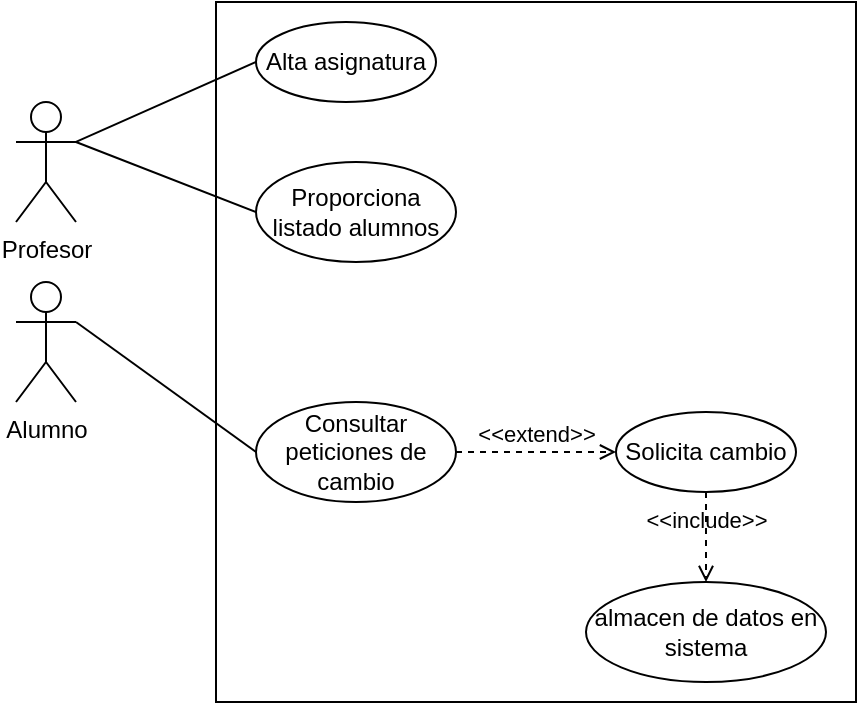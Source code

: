 <mxfile version="21.6.1" type="device">
  <diagram name="Página-1" id="5p9TO1ZfyU_4jH9iifqT">
    <mxGraphModel dx="768" dy="452" grid="1" gridSize="10" guides="1" tooltips="1" connect="1" arrows="1" fold="1" page="1" pageScale="1" pageWidth="1169" pageHeight="827" math="0" shadow="0">
      <root>
        <mxCell id="0" />
        <mxCell id="1" parent="0" />
        <mxCell id="-d_oSVkpyH_DjCcFMIdh-15" value="" style="rounded=0;whiteSpace=wrap;html=1;" vertex="1" parent="1">
          <mxGeometry x="300" y="30" width="320" height="350" as="geometry" />
        </mxCell>
        <mxCell id="-d_oSVkpyH_DjCcFMIdh-1" value="Profesor" style="shape=umlActor;verticalLabelPosition=bottom;verticalAlign=top;html=1;outlineConnect=0;" vertex="1" parent="1">
          <mxGeometry x="200" y="80" width="30" height="60" as="geometry" />
        </mxCell>
        <mxCell id="-d_oSVkpyH_DjCcFMIdh-4" value="Alumno" style="shape=umlActor;verticalLabelPosition=bottom;verticalAlign=top;html=1;outlineConnect=0;" vertex="1" parent="1">
          <mxGeometry x="200" y="170" width="30" height="60" as="geometry" />
        </mxCell>
        <mxCell id="-d_oSVkpyH_DjCcFMIdh-5" value="Alta asignatura" style="ellipse;whiteSpace=wrap;html=1;" vertex="1" parent="1">
          <mxGeometry x="320" y="40" width="90" height="40" as="geometry" />
        </mxCell>
        <mxCell id="-d_oSVkpyH_DjCcFMIdh-6" value="Proporciona listado alumnos" style="ellipse;whiteSpace=wrap;html=1;" vertex="1" parent="1">
          <mxGeometry x="320" y="110" width="100" height="50" as="geometry" />
        </mxCell>
        <mxCell id="-d_oSVkpyH_DjCcFMIdh-7" value="Solicita cambio" style="ellipse;whiteSpace=wrap;html=1;" vertex="1" parent="1">
          <mxGeometry x="500" y="235" width="90" height="40" as="geometry" />
        </mxCell>
        <mxCell id="-d_oSVkpyH_DjCcFMIdh-8" value="almacen de datos en sistema" style="ellipse;whiteSpace=wrap;html=1;" vertex="1" parent="1">
          <mxGeometry x="485" y="320" width="120" height="50" as="geometry" />
        </mxCell>
        <mxCell id="-d_oSVkpyH_DjCcFMIdh-9" value="" style="endArrow=none;html=1;rounded=0;exitX=1;exitY=0.333;exitDx=0;exitDy=0;exitPerimeter=0;entryX=0;entryY=0.5;entryDx=0;entryDy=0;" edge="1" parent="1" source="-d_oSVkpyH_DjCcFMIdh-1" target="-d_oSVkpyH_DjCcFMIdh-5">
          <mxGeometry width="50" height="50" relative="1" as="geometry">
            <mxPoint x="370" y="180" as="sourcePoint" />
            <mxPoint x="420" y="130" as="targetPoint" />
          </mxGeometry>
        </mxCell>
        <mxCell id="-d_oSVkpyH_DjCcFMIdh-10" value="" style="endArrow=none;html=1;rounded=0;exitX=1;exitY=0.333;exitDx=0;exitDy=0;exitPerimeter=0;entryX=0;entryY=0.5;entryDx=0;entryDy=0;" edge="1" parent="1" source="-d_oSVkpyH_DjCcFMIdh-1" target="-d_oSVkpyH_DjCcFMIdh-6">
          <mxGeometry width="50" height="50" relative="1" as="geometry">
            <mxPoint x="240" y="110" as="sourcePoint" />
            <mxPoint x="330" y="110" as="targetPoint" />
          </mxGeometry>
        </mxCell>
        <mxCell id="-d_oSVkpyH_DjCcFMIdh-11" value="" style="endArrow=none;html=1;rounded=0;exitX=1;exitY=0.333;exitDx=0;exitDy=0;exitPerimeter=0;entryX=0;entryY=0.5;entryDx=0;entryDy=0;" edge="1" parent="1" source="-d_oSVkpyH_DjCcFMIdh-4" target="-d_oSVkpyH_DjCcFMIdh-13">
          <mxGeometry width="50" height="50" relative="1" as="geometry">
            <mxPoint x="240" y="110" as="sourcePoint" />
            <mxPoint x="330" y="165" as="targetPoint" />
          </mxGeometry>
        </mxCell>
        <mxCell id="-d_oSVkpyH_DjCcFMIdh-12" value="&amp;lt;&amp;lt;include&amp;gt;&amp;gt;" style="html=1;verticalAlign=bottom;labelBackgroundColor=none;endArrow=open;endFill=0;dashed=1;rounded=0;exitX=0.5;exitY=1;exitDx=0;exitDy=0;entryX=0.5;entryY=0;entryDx=0;entryDy=0;" edge="1" parent="1" source="-d_oSVkpyH_DjCcFMIdh-7" target="-d_oSVkpyH_DjCcFMIdh-8">
          <mxGeometry width="160" relative="1" as="geometry">
            <mxPoint x="530" y="225" as="sourcePoint" />
            <mxPoint x="680" y="255" as="targetPoint" />
          </mxGeometry>
        </mxCell>
        <mxCell id="-d_oSVkpyH_DjCcFMIdh-13" value="Consultar peticiones de cambio" style="ellipse;whiteSpace=wrap;html=1;" vertex="1" parent="1">
          <mxGeometry x="320" y="230" width="100" height="50" as="geometry" />
        </mxCell>
        <mxCell id="-d_oSVkpyH_DjCcFMIdh-14" value="&amp;lt;&amp;lt;extend&amp;gt;&amp;gt;" style="html=1;verticalAlign=bottom;labelBackgroundColor=none;endArrow=open;endFill=0;dashed=1;rounded=0;exitX=1;exitY=0.5;exitDx=0;exitDy=0;entryX=0;entryY=0.5;entryDx=0;entryDy=0;" edge="1" parent="1" source="-d_oSVkpyH_DjCcFMIdh-13" target="-d_oSVkpyH_DjCcFMIdh-7">
          <mxGeometry width="160" relative="1" as="geometry">
            <mxPoint x="400" y="240" as="sourcePoint" />
            <mxPoint x="560" y="240" as="targetPoint" />
          </mxGeometry>
        </mxCell>
      </root>
    </mxGraphModel>
  </diagram>
</mxfile>
